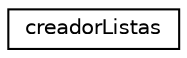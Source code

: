 digraph "Graphical Class Hierarchy"
{
 // LATEX_PDF_SIZE
  edge [fontname="Helvetica",fontsize="10",labelfontname="Helvetica",labelfontsize="10"];
  node [fontname="Helvetica",fontsize="10",shape=record];
  rankdir="LR";
  Node0 [label="creadorListas",height=0.2,width=0.4,color="black", fillcolor="white", style="filled",URL="$classcreador_listas.html",tooltip=" "];
}
